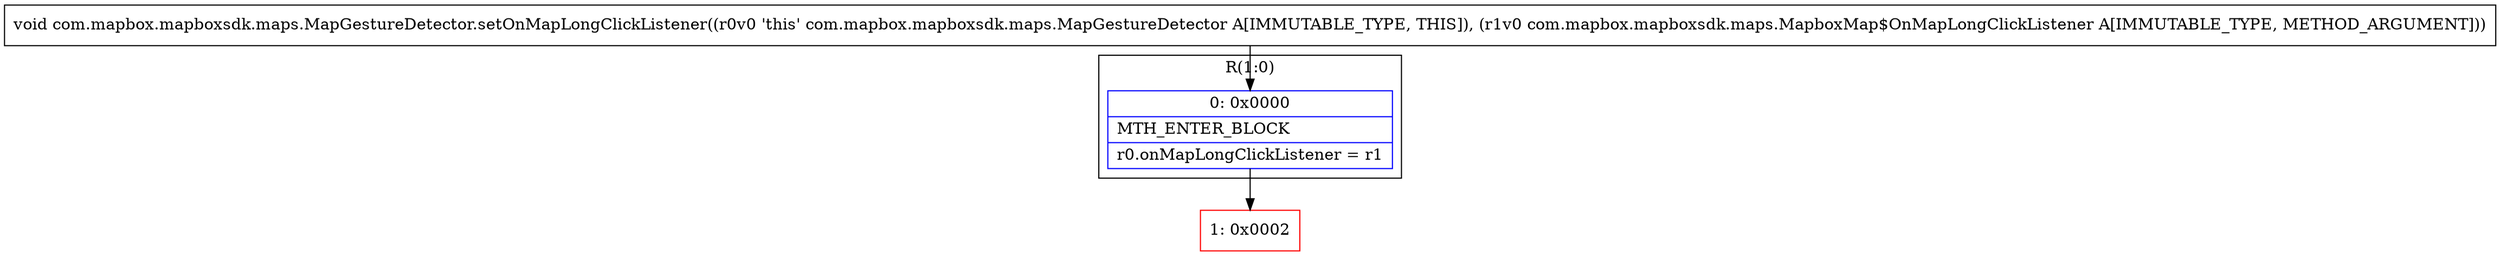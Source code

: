 digraph "CFG forcom.mapbox.mapboxsdk.maps.MapGestureDetector.setOnMapLongClickListener(Lcom\/mapbox\/mapboxsdk\/maps\/MapboxMap$OnMapLongClickListener;)V" {
subgraph cluster_Region_36427157 {
label = "R(1:0)";
node [shape=record,color=blue];
Node_0 [shape=record,label="{0\:\ 0x0000|MTH_ENTER_BLOCK\l|r0.onMapLongClickListener = r1\l}"];
}
Node_1 [shape=record,color=red,label="{1\:\ 0x0002}"];
MethodNode[shape=record,label="{void com.mapbox.mapboxsdk.maps.MapGestureDetector.setOnMapLongClickListener((r0v0 'this' com.mapbox.mapboxsdk.maps.MapGestureDetector A[IMMUTABLE_TYPE, THIS]), (r1v0 com.mapbox.mapboxsdk.maps.MapboxMap$OnMapLongClickListener A[IMMUTABLE_TYPE, METHOD_ARGUMENT])) }"];
MethodNode -> Node_0;
Node_0 -> Node_1;
}

